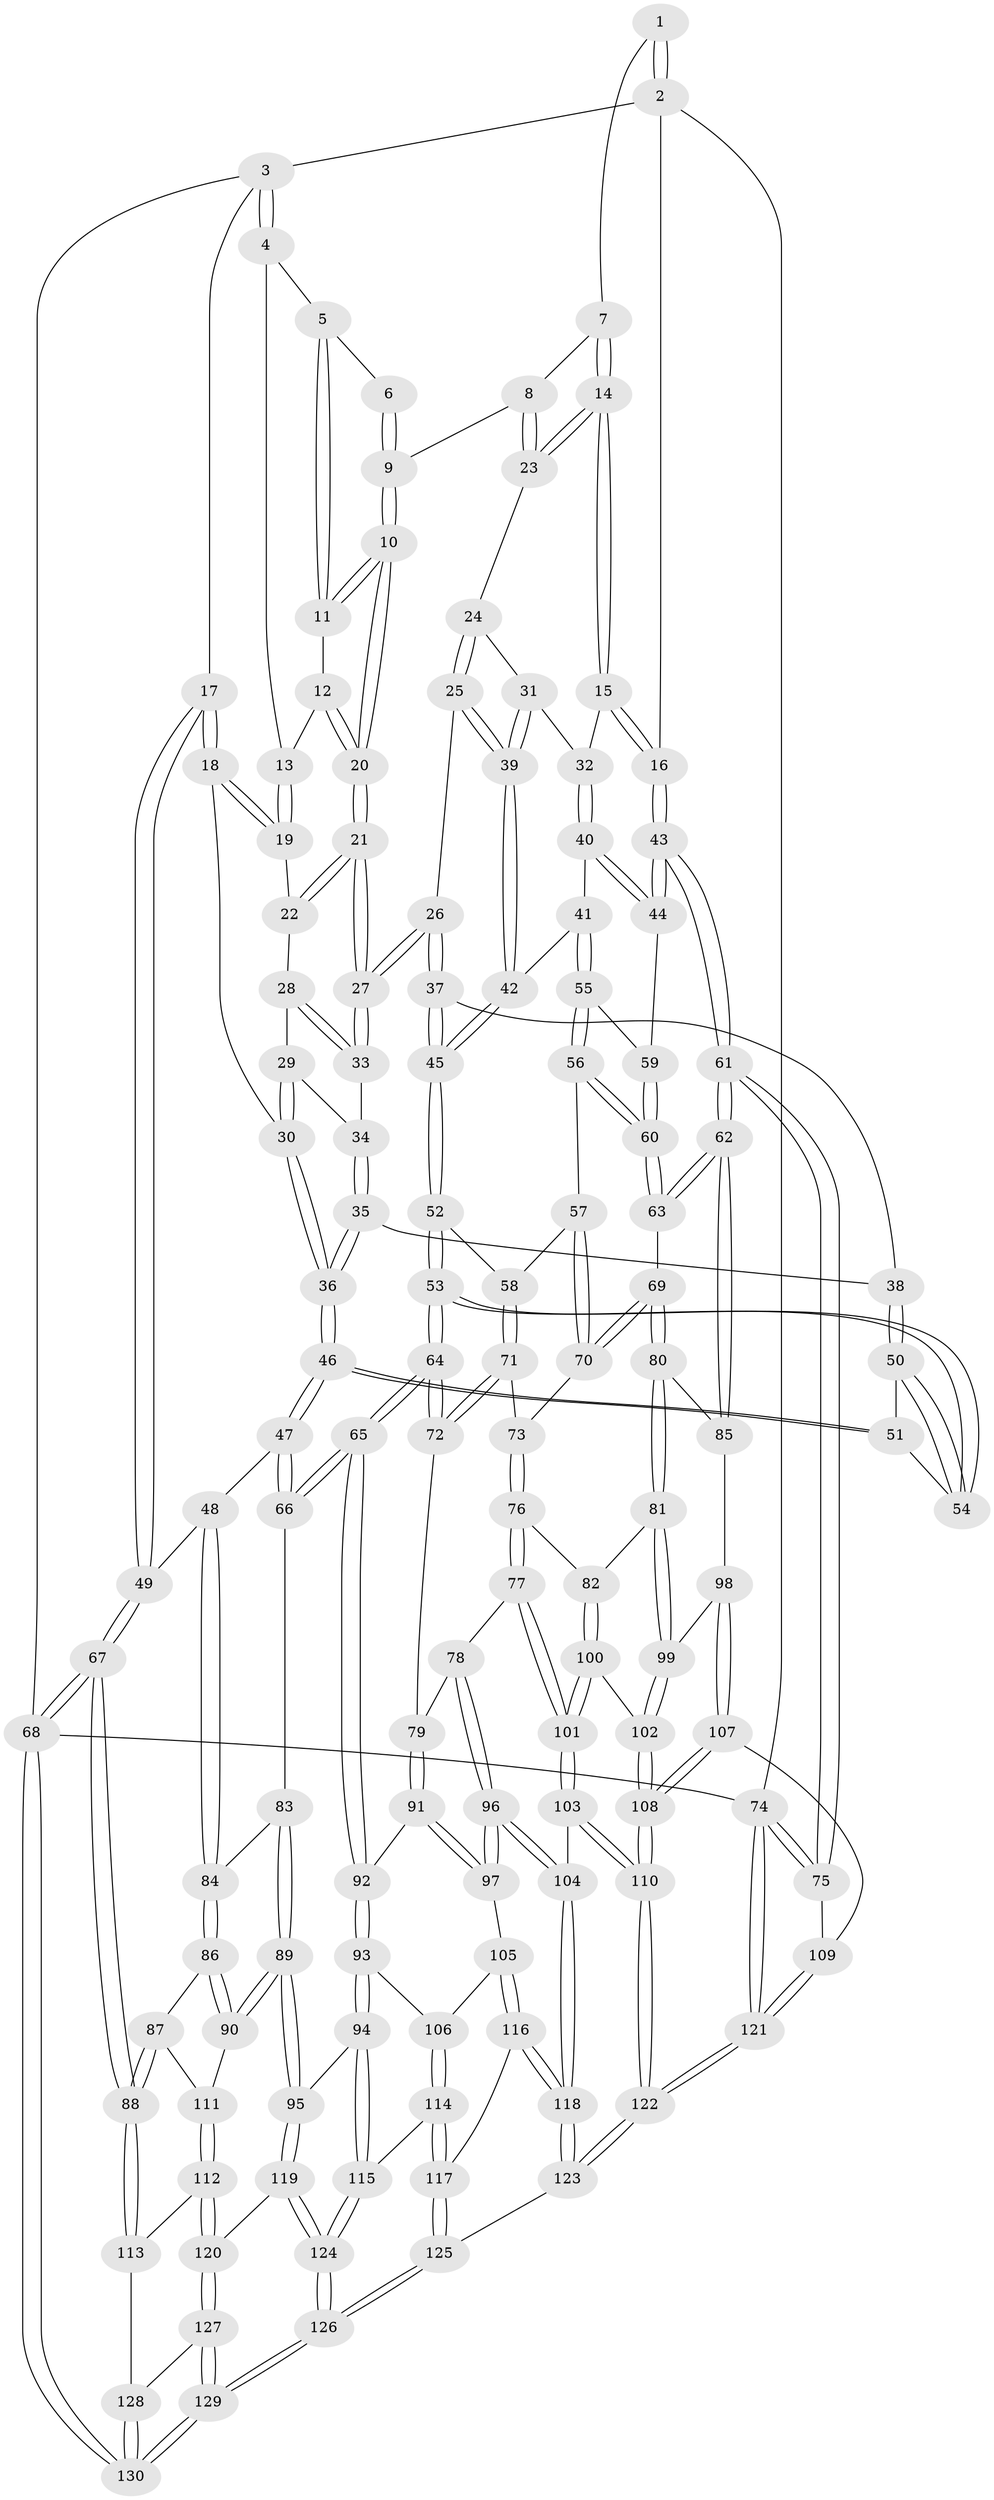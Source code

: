 // coarse degree distribution, {4: 0.5, 6: 0.025, 3: 0.4, 5: 0.05, 2: 0.025}
// Generated by graph-tools (version 1.1) at 2025/54/03/04/25 22:54:32]
// undirected, 130 vertices, 322 edges
graph export_dot {
  node [color=gray90,style=filled];
  1 [pos="+0.6274134012213801+0"];
  2 [pos="+1+0"];
  3 [pos="+0+0"];
  4 [pos="+0.4933661902486074+0"];
  5 [pos="+0.5105439600177499+0"];
  6 [pos="+0.5875688640629413+0"];
  7 [pos="+0.7034927114591302+0.061285206918735555"];
  8 [pos="+0.621290256064493+0.14086889929163374"];
  9 [pos="+0.6103423339005548+0.1390147023938348"];
  10 [pos="+0.5654794641280986+0.15850258230954012"];
  11 [pos="+0.538597357464939+0.08000644852559553"];
  12 [pos="+0.4213986955251595+0.10398256500982989"];
  13 [pos="+0.4143295932663018+0.09567241475370851"];
  14 [pos="+0.8207824887723123+0.1445247009575873"];
  15 [pos="+0.8280779618014864+0.14611604077818005"];
  16 [pos="+1+0"];
  17 [pos="+0+0"];
  18 [pos="+0.08060667832400335+0.07568684280818551"];
  19 [pos="+0.3260375233997781+0.118266587620002"];
  20 [pos="+0.5027132062832579+0.21004495471323337"];
  21 [pos="+0.5011420600491249+0.22452980873835085"];
  22 [pos="+0.3471761518495863+0.21096417870096837"];
  23 [pos="+0.665851624303866+0.1713551840532183"];
  24 [pos="+0.6678873797270715+0.21118546277112415"];
  25 [pos="+0.5975499545544157+0.2900386481079408"];
  26 [pos="+0.5103603187547344+0.2602109290936147"];
  27 [pos="+0.5026402008271431+0.24779398216429965"];
  28 [pos="+0.34373986026030084+0.22074508407204177"];
  29 [pos="+0.31080400265891983+0.2691673027079183"];
  30 [pos="+0.22488653379894494+0.30075928938716806"];
  31 [pos="+0.7331538997872977+0.28632597918399577"];
  32 [pos="+0.8027764906561712+0.26928524168748946"];
  33 [pos="+0.42305141287803805+0.2803525441831701"];
  34 [pos="+0.3973592510517568+0.29579132418266857"];
  35 [pos="+0.36479413192558346+0.3862259333010706"];
  36 [pos="+0.2324123366040958+0.3836297804251939"];
  37 [pos="+0.4932946137149246+0.40100496426545884"];
  38 [pos="+0.4241308947684201+0.4283945103412585"];
  39 [pos="+0.6611573296545407+0.34381840803867375"];
  40 [pos="+0.8207730406518877+0.2966460386614194"];
  41 [pos="+0.8086618549645053+0.4406751221838207"];
  42 [pos="+0.6624081505543409+0.42293361206180813"];
  43 [pos="+1+0.3160088703369638"];
  44 [pos="+1+0.35668326923577365"];
  45 [pos="+0.6066158667422834+0.483667806508033"];
  46 [pos="+0.19477734875946995+0.45940337474650744"];
  47 [pos="+0.15871412393950057+0.5068491255427972"];
  48 [pos="+0.12907454391586662+0.5167156263164046"];
  49 [pos="+0+0.42275817525186915"];
  50 [pos="+0.4179790522945358+0.45236482216221674"];
  51 [pos="+0.2739919027862999+0.4723354144628384"];
  52 [pos="+0.6051695050606923+0.5087831365610695"];
  53 [pos="+0.4170509813433354+0.5652798527921191"];
  54 [pos="+0.4092616959101833+0.5085911808680295"];
  55 [pos="+0.8172899840862107+0.45044574363572876"];
  56 [pos="+0.8228496632381859+0.514623213645204"];
  57 [pos="+0.7788807750249328+0.5564835584646906"];
  58 [pos="+0.6079509346152633+0.515745770839779"];
  59 [pos="+1+0.39542824341168265"];
  60 [pos="+0.9057084328619892+0.5736843107782152"];
  61 [pos="+1+0.7501812843981909"];
  62 [pos="+1+0.716600210295437"];
  63 [pos="+0.9197700840755989+0.6057962098530686"];
  64 [pos="+0.38987171787705593+0.6242837298677428"];
  65 [pos="+0.37160651240170556+0.6500040749913788"];
  66 [pos="+0.3377482877901263+0.635044488738555"];
  67 [pos="+0+0.8359053644378177"];
  68 [pos="+0+1"];
  69 [pos="+0.8660751812363936+0.647380083636142"];
  70 [pos="+0.7673631777790229+0.6058295421366253"];
  71 [pos="+0.6101027912860881+0.55286513534395"];
  72 [pos="+0.6083725955470355+0.6086317070670952"];
  73 [pos="+0.76457814199855+0.6099103737468338"];
  74 [pos="+1+1"];
  75 [pos="+1+0.8060066504205471"];
  76 [pos="+0.7258646706523668+0.6917978982781999"];
  77 [pos="+0.68376368126666+0.6981514274759767"];
  78 [pos="+0.6289085789753535+0.6623877240469515"];
  79 [pos="+0.6165660982585909+0.6471971212584389"];
  80 [pos="+0.8478251908684922+0.68055577840285"];
  81 [pos="+0.7783550806796161+0.7170330585593743"];
  82 [pos="+0.7667633663273467+0.7143429909432952"];
  83 [pos="+0.22455714286835518+0.6985346690507002"];
  84 [pos="+0.11878647930481116+0.6330856560193445"];
  85 [pos="+0.900836057471627+0.7428610197683809"];
  86 [pos="+0.10990543512923995+0.6654016107884904"];
  87 [pos="+0.004695428348779555+0.753987690285864"];
  88 [pos="+0+0.8293539559047498"];
  89 [pos="+0.20060331824998984+0.793310214531022"];
  90 [pos="+0.183139309957021+0.7859013822529197"];
  91 [pos="+0.4665742609347736+0.7086940125971953"];
  92 [pos="+0.37494096560269513+0.6615906878721665"];
  93 [pos="+0.3426412914242805+0.7483011404905027"];
  94 [pos="+0.272727501090469+0.8176622234895561"];
  95 [pos="+0.2425220757378028+0.8264438918056253"];
  96 [pos="+0.5339025514434622+0.8037984985724099"];
  97 [pos="+0.5133170726962555+0.7901131844886429"];
  98 [pos="+0.8467377324587789+0.7893406247820448"];
  99 [pos="+0.829584032205811+0.7782507127093105"];
  100 [pos="+0.7532206652406239+0.8076202439990183"];
  101 [pos="+0.6611169679829889+0.8035069062153721"];
  102 [pos="+0.7635666076549846+0.8217001822036335"];
  103 [pos="+0.6562843474972261+0.8128794477707394"];
  104 [pos="+0.5500318346010171+0.8275345248432279"];
  105 [pos="+0.4386047577227411+0.8260063584493337"];
  106 [pos="+0.4085798543428862+0.8213132039201263"];
  107 [pos="+0.8602811416821975+0.8418959116039901"];
  108 [pos="+0.7725648674915521+0.916111731236987"];
  109 [pos="+0.8779194957552758+0.8473067040695316"];
  110 [pos="+0.7343857386345236+0.9792309360889835"];
  111 [pos="+0.13750344346960466+0.8019033779172999"];
  112 [pos="+0.06811602497149284+0.88250533942219"];
  113 [pos="+0.017000065364435372+0.8831507327927072"];
  114 [pos="+0.39009444452626+0.8924149456639979"];
  115 [pos="+0.3484640180508703+0.8931911838036746"];
  116 [pos="+0.4556117209650982+0.8864052879726984"];
  117 [pos="+0.4092416057595265+0.9052066114246412"];
  118 [pos="+0.5350504350732352+0.9018570407572465"];
  119 [pos="+0.21503508967516893+0.896731055816705"];
  120 [pos="+0.158967383395026+0.9253068301318261"];
  121 [pos="+1+1"];
  122 [pos="+0.7047527181467463+1"];
  123 [pos="+0.6203510706450169+1"];
  124 [pos="+0.30972935881090763+1"];
  125 [pos="+0.46640909942766784+1"];
  126 [pos="+0.3720522766388506+1"];
  127 [pos="+0.14527257215137737+0.9736758599434502"];
  128 [pos="+0.0652854831197809+0.9760977717650147"];
  129 [pos="+0.18286228146762176+1"];
  130 [pos="+0+1"];
  1 -- 2;
  1 -- 2;
  1 -- 7;
  2 -- 3;
  2 -- 16;
  2 -- 74;
  3 -- 4;
  3 -- 4;
  3 -- 17;
  3 -- 68;
  4 -- 5;
  4 -- 13;
  5 -- 6;
  5 -- 11;
  5 -- 11;
  6 -- 9;
  6 -- 9;
  7 -- 8;
  7 -- 14;
  7 -- 14;
  8 -- 9;
  8 -- 23;
  8 -- 23;
  9 -- 10;
  9 -- 10;
  10 -- 11;
  10 -- 11;
  10 -- 20;
  10 -- 20;
  11 -- 12;
  12 -- 13;
  12 -- 20;
  12 -- 20;
  13 -- 19;
  13 -- 19;
  14 -- 15;
  14 -- 15;
  14 -- 23;
  14 -- 23;
  15 -- 16;
  15 -- 16;
  15 -- 32;
  16 -- 43;
  16 -- 43;
  17 -- 18;
  17 -- 18;
  17 -- 49;
  17 -- 49;
  18 -- 19;
  18 -- 19;
  18 -- 30;
  19 -- 22;
  20 -- 21;
  20 -- 21;
  21 -- 22;
  21 -- 22;
  21 -- 27;
  21 -- 27;
  22 -- 28;
  23 -- 24;
  24 -- 25;
  24 -- 25;
  24 -- 31;
  25 -- 26;
  25 -- 39;
  25 -- 39;
  26 -- 27;
  26 -- 27;
  26 -- 37;
  26 -- 37;
  27 -- 33;
  27 -- 33;
  28 -- 29;
  28 -- 33;
  28 -- 33;
  29 -- 30;
  29 -- 30;
  29 -- 34;
  30 -- 36;
  30 -- 36;
  31 -- 32;
  31 -- 39;
  31 -- 39;
  32 -- 40;
  32 -- 40;
  33 -- 34;
  34 -- 35;
  34 -- 35;
  35 -- 36;
  35 -- 36;
  35 -- 38;
  36 -- 46;
  36 -- 46;
  37 -- 38;
  37 -- 45;
  37 -- 45;
  38 -- 50;
  38 -- 50;
  39 -- 42;
  39 -- 42;
  40 -- 41;
  40 -- 44;
  40 -- 44;
  41 -- 42;
  41 -- 55;
  41 -- 55;
  42 -- 45;
  42 -- 45;
  43 -- 44;
  43 -- 44;
  43 -- 61;
  43 -- 61;
  44 -- 59;
  45 -- 52;
  45 -- 52;
  46 -- 47;
  46 -- 47;
  46 -- 51;
  46 -- 51;
  47 -- 48;
  47 -- 66;
  47 -- 66;
  48 -- 49;
  48 -- 84;
  48 -- 84;
  49 -- 67;
  49 -- 67;
  50 -- 51;
  50 -- 54;
  50 -- 54;
  51 -- 54;
  52 -- 53;
  52 -- 53;
  52 -- 58;
  53 -- 54;
  53 -- 54;
  53 -- 64;
  53 -- 64;
  55 -- 56;
  55 -- 56;
  55 -- 59;
  56 -- 57;
  56 -- 60;
  56 -- 60;
  57 -- 58;
  57 -- 70;
  57 -- 70;
  58 -- 71;
  58 -- 71;
  59 -- 60;
  59 -- 60;
  60 -- 63;
  60 -- 63;
  61 -- 62;
  61 -- 62;
  61 -- 75;
  61 -- 75;
  62 -- 63;
  62 -- 63;
  62 -- 85;
  62 -- 85;
  63 -- 69;
  64 -- 65;
  64 -- 65;
  64 -- 72;
  64 -- 72;
  65 -- 66;
  65 -- 66;
  65 -- 92;
  65 -- 92;
  66 -- 83;
  67 -- 68;
  67 -- 68;
  67 -- 88;
  67 -- 88;
  68 -- 130;
  68 -- 130;
  68 -- 74;
  69 -- 70;
  69 -- 70;
  69 -- 80;
  69 -- 80;
  70 -- 73;
  71 -- 72;
  71 -- 72;
  71 -- 73;
  72 -- 79;
  73 -- 76;
  73 -- 76;
  74 -- 75;
  74 -- 75;
  74 -- 121;
  74 -- 121;
  75 -- 109;
  76 -- 77;
  76 -- 77;
  76 -- 82;
  77 -- 78;
  77 -- 101;
  77 -- 101;
  78 -- 79;
  78 -- 96;
  78 -- 96;
  79 -- 91;
  79 -- 91;
  80 -- 81;
  80 -- 81;
  80 -- 85;
  81 -- 82;
  81 -- 99;
  81 -- 99;
  82 -- 100;
  82 -- 100;
  83 -- 84;
  83 -- 89;
  83 -- 89;
  84 -- 86;
  84 -- 86;
  85 -- 98;
  86 -- 87;
  86 -- 90;
  86 -- 90;
  87 -- 88;
  87 -- 88;
  87 -- 111;
  88 -- 113;
  88 -- 113;
  89 -- 90;
  89 -- 90;
  89 -- 95;
  89 -- 95;
  90 -- 111;
  91 -- 92;
  91 -- 97;
  91 -- 97;
  92 -- 93;
  92 -- 93;
  93 -- 94;
  93 -- 94;
  93 -- 106;
  94 -- 95;
  94 -- 115;
  94 -- 115;
  95 -- 119;
  95 -- 119;
  96 -- 97;
  96 -- 97;
  96 -- 104;
  96 -- 104;
  97 -- 105;
  98 -- 99;
  98 -- 107;
  98 -- 107;
  99 -- 102;
  99 -- 102;
  100 -- 101;
  100 -- 101;
  100 -- 102;
  101 -- 103;
  101 -- 103;
  102 -- 108;
  102 -- 108;
  103 -- 104;
  103 -- 110;
  103 -- 110;
  104 -- 118;
  104 -- 118;
  105 -- 106;
  105 -- 116;
  105 -- 116;
  106 -- 114;
  106 -- 114;
  107 -- 108;
  107 -- 108;
  107 -- 109;
  108 -- 110;
  108 -- 110;
  109 -- 121;
  109 -- 121;
  110 -- 122;
  110 -- 122;
  111 -- 112;
  111 -- 112;
  112 -- 113;
  112 -- 120;
  112 -- 120;
  113 -- 128;
  114 -- 115;
  114 -- 117;
  114 -- 117;
  115 -- 124;
  115 -- 124;
  116 -- 117;
  116 -- 118;
  116 -- 118;
  117 -- 125;
  117 -- 125;
  118 -- 123;
  118 -- 123;
  119 -- 120;
  119 -- 124;
  119 -- 124;
  120 -- 127;
  120 -- 127;
  121 -- 122;
  121 -- 122;
  122 -- 123;
  122 -- 123;
  123 -- 125;
  124 -- 126;
  124 -- 126;
  125 -- 126;
  125 -- 126;
  126 -- 129;
  126 -- 129;
  127 -- 128;
  127 -- 129;
  127 -- 129;
  128 -- 130;
  128 -- 130;
  129 -- 130;
  129 -- 130;
}

